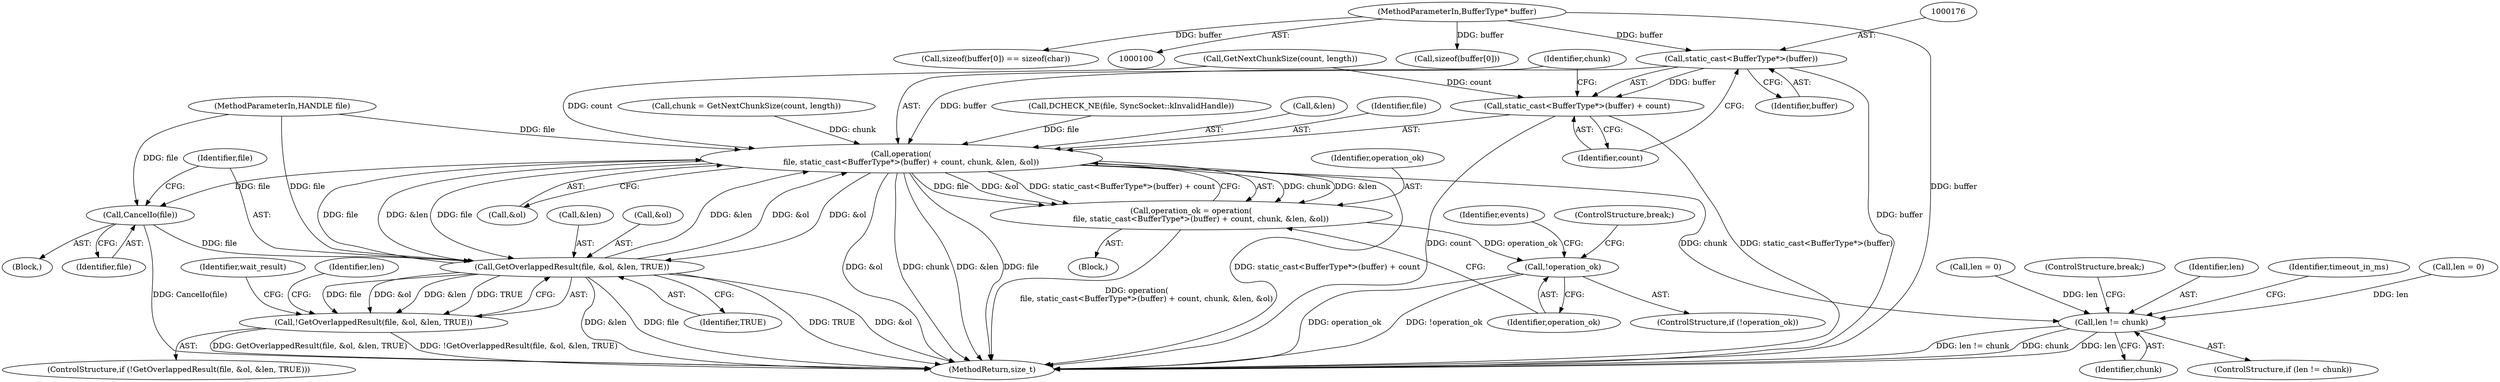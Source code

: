 digraph "0_Chrome_805eabb91d386c86bd64336c7643f6dfa864151d_0@pointer" {
"1000175" [label="(Call,static_cast<BufferType*>(buffer))"];
"1000103" [label="(MethodParameterIn,BufferType* buffer)"];
"1000172" [label="(Call,operation(\n        file, static_cast<BufferType*>(buffer) + count, chunk, &len, &ol))"];
"1000170" [label="(Call,operation_ok = operation(\n        file, static_cast<BufferType*>(buffer) + count, chunk, &len, &ol))"];
"1000185" [label="(Call,!operation_ok)"];
"1000215" [label="(Call,CancelIo(file))"];
"1000219" [label="(Call,GetOverlappedResult(file, &ol, &len, TRUE))"];
"1000218" [label="(Call,!GetOverlappedResult(file, &ol, &len, TRUE))"];
"1000260" [label="(Call,len != chunk)"];
"1000174" [label="(Call,static_cast<BufferType*>(buffer) + count)"];
"1000160" [label="(Call,chunk = GetNextChunkSize(count, length))"];
"1000223" [label="(Call,&len)"];
"1000126" [label="(Call,DCHECK_NE(file, SyncSocket::kInvalidHandle))"];
"1000185" [label="(Call,!operation_ok)"];
"1000179" [label="(Identifier,chunk)"];
"1000216" [label="(Identifier,file)"];
"1000225" [label="(Identifier,TRUE)"];
"1000172" [label="(Call,operation(\n        file, static_cast<BufferType*>(buffer) + count, chunk, &len, &ol))"];
"1000255" [label="(ControlStructure,break;)"];
"1000178" [label="(Identifier,count)"];
"1000113" [label="(Call,sizeof(buffer[0]))"];
"1000231" [label="(Identifier,wait_result)"];
"1000177" [label="(Identifier,buffer)"];
"1000112" [label="(Call,sizeof(buffer[0]) == sizeof(char))"];
"1000103" [label="(MethodParameterIn,BufferType* buffer)"];
"1000180" [label="(Call,&len)"];
"1000218" [label="(Call,!GetOverlappedResult(file, &ol, &len, TRUE))"];
"1000221" [label="(Call,&ol)"];
"1000162" [label="(Call,GetNextChunkSize(count, length))"];
"1000171" [label="(Identifier,operation_ok)"];
"1000219" [label="(Call,GetOverlappedResult(file, &ol, &len, TRUE))"];
"1000175" [label="(Call,static_cast<BufferType*>(buffer))"];
"1000220" [label="(Identifier,file)"];
"1000215" [label="(Call,CancelIo(file))"];
"1000259" [label="(ControlStructure,if (len != chunk))"];
"1000263" [label="(ControlStructure,break;)"];
"1000260" [label="(Call,len != chunk)"];
"1000150" [label="(Block,)"];
"1000261" [label="(Identifier,len)"];
"1000102" [label="(MethodParameterIn,HANDLE file)"];
"1000214" [label="(Block,)"];
"1000174" [label="(Call,static_cast<BufferType*>(buffer) + count)"];
"1000227" [label="(Identifier,len)"];
"1000184" [label="(ControlStructure,if (!operation_ok))"];
"1000262" [label="(Identifier,chunk)"];
"1000267" [label="(Identifier,timeout_in_ms)"];
"1000226" [label="(Call,len = 0)"];
"1000217" [label="(ControlStructure,if (!GetOverlappedResult(file, &ol, &len, TRUE)))"];
"1000182" [label="(Call,&ol)"];
"1000166" [label="(Call,len = 0)"];
"1000191" [label="(Identifier,events)"];
"1000170" [label="(Call,operation_ok = operation(\n        file, static_cast<BufferType*>(buffer) + count, chunk, &len, &ol))"];
"1000173" [label="(Identifier,file)"];
"1000186" [label="(Identifier,operation_ok)"];
"1000288" [label="(MethodReturn,size_t)"];
"1000175" -> "1000174"  [label="AST: "];
"1000175" -> "1000177"  [label="CFG: "];
"1000176" -> "1000175"  [label="AST: "];
"1000177" -> "1000175"  [label="AST: "];
"1000178" -> "1000175"  [label="CFG: "];
"1000175" -> "1000288"  [label="DDG: buffer"];
"1000175" -> "1000172"  [label="DDG: buffer"];
"1000175" -> "1000174"  [label="DDG: buffer"];
"1000103" -> "1000175"  [label="DDG: buffer"];
"1000103" -> "1000100"  [label="AST: "];
"1000103" -> "1000288"  [label="DDG: buffer"];
"1000103" -> "1000112"  [label="DDG: buffer"];
"1000103" -> "1000113"  [label="DDG: buffer"];
"1000172" -> "1000170"  [label="AST: "];
"1000172" -> "1000182"  [label="CFG: "];
"1000173" -> "1000172"  [label="AST: "];
"1000174" -> "1000172"  [label="AST: "];
"1000179" -> "1000172"  [label="AST: "];
"1000180" -> "1000172"  [label="AST: "];
"1000182" -> "1000172"  [label="AST: "];
"1000170" -> "1000172"  [label="CFG: "];
"1000172" -> "1000288"  [label="DDG: &ol"];
"1000172" -> "1000288"  [label="DDG: chunk"];
"1000172" -> "1000288"  [label="DDG: &len"];
"1000172" -> "1000288"  [label="DDG: file"];
"1000172" -> "1000288"  [label="DDG: static_cast<BufferType*>(buffer) + count"];
"1000172" -> "1000170"  [label="DDG: chunk"];
"1000172" -> "1000170"  [label="DDG: &len"];
"1000172" -> "1000170"  [label="DDG: file"];
"1000172" -> "1000170"  [label="DDG: &ol"];
"1000172" -> "1000170"  [label="DDG: static_cast<BufferType*>(buffer) + count"];
"1000126" -> "1000172"  [label="DDG: file"];
"1000219" -> "1000172"  [label="DDG: file"];
"1000219" -> "1000172"  [label="DDG: &len"];
"1000219" -> "1000172"  [label="DDG: &ol"];
"1000102" -> "1000172"  [label="DDG: file"];
"1000162" -> "1000172"  [label="DDG: count"];
"1000160" -> "1000172"  [label="DDG: chunk"];
"1000172" -> "1000215"  [label="DDG: file"];
"1000172" -> "1000219"  [label="DDG: file"];
"1000172" -> "1000219"  [label="DDG: &ol"];
"1000172" -> "1000219"  [label="DDG: &len"];
"1000172" -> "1000260"  [label="DDG: chunk"];
"1000170" -> "1000150"  [label="AST: "];
"1000171" -> "1000170"  [label="AST: "];
"1000186" -> "1000170"  [label="CFG: "];
"1000170" -> "1000288"  [label="DDG: operation(\n        file, static_cast<BufferType*>(buffer) + count, chunk, &len, &ol)"];
"1000170" -> "1000185"  [label="DDG: operation_ok"];
"1000185" -> "1000184"  [label="AST: "];
"1000185" -> "1000186"  [label="CFG: "];
"1000186" -> "1000185"  [label="AST: "];
"1000191" -> "1000185"  [label="CFG: "];
"1000255" -> "1000185"  [label="CFG: "];
"1000185" -> "1000288"  [label="DDG: !operation_ok"];
"1000185" -> "1000288"  [label="DDG: operation_ok"];
"1000215" -> "1000214"  [label="AST: "];
"1000215" -> "1000216"  [label="CFG: "];
"1000216" -> "1000215"  [label="AST: "];
"1000220" -> "1000215"  [label="CFG: "];
"1000215" -> "1000288"  [label="DDG: CancelIo(file)"];
"1000102" -> "1000215"  [label="DDG: file"];
"1000215" -> "1000219"  [label="DDG: file"];
"1000219" -> "1000218"  [label="AST: "];
"1000219" -> "1000225"  [label="CFG: "];
"1000220" -> "1000219"  [label="AST: "];
"1000221" -> "1000219"  [label="AST: "];
"1000223" -> "1000219"  [label="AST: "];
"1000225" -> "1000219"  [label="AST: "];
"1000218" -> "1000219"  [label="CFG: "];
"1000219" -> "1000288"  [label="DDG: TRUE"];
"1000219" -> "1000288"  [label="DDG: &ol"];
"1000219" -> "1000288"  [label="DDG: &len"];
"1000219" -> "1000288"  [label="DDG: file"];
"1000219" -> "1000218"  [label="DDG: file"];
"1000219" -> "1000218"  [label="DDG: &ol"];
"1000219" -> "1000218"  [label="DDG: &len"];
"1000219" -> "1000218"  [label="DDG: TRUE"];
"1000102" -> "1000219"  [label="DDG: file"];
"1000218" -> "1000217"  [label="AST: "];
"1000227" -> "1000218"  [label="CFG: "];
"1000231" -> "1000218"  [label="CFG: "];
"1000218" -> "1000288"  [label="DDG: GetOverlappedResult(file, &ol, &len, TRUE)"];
"1000218" -> "1000288"  [label="DDG: !GetOverlappedResult(file, &ol, &len, TRUE)"];
"1000260" -> "1000259"  [label="AST: "];
"1000260" -> "1000262"  [label="CFG: "];
"1000261" -> "1000260"  [label="AST: "];
"1000262" -> "1000260"  [label="AST: "];
"1000263" -> "1000260"  [label="CFG: "];
"1000267" -> "1000260"  [label="CFG: "];
"1000260" -> "1000288"  [label="DDG: len != chunk"];
"1000260" -> "1000288"  [label="DDG: chunk"];
"1000260" -> "1000288"  [label="DDG: len"];
"1000226" -> "1000260"  [label="DDG: len"];
"1000166" -> "1000260"  [label="DDG: len"];
"1000174" -> "1000178"  [label="CFG: "];
"1000178" -> "1000174"  [label="AST: "];
"1000179" -> "1000174"  [label="CFG: "];
"1000174" -> "1000288"  [label="DDG: count"];
"1000174" -> "1000288"  [label="DDG: static_cast<BufferType*>(buffer)"];
"1000162" -> "1000174"  [label="DDG: count"];
}
